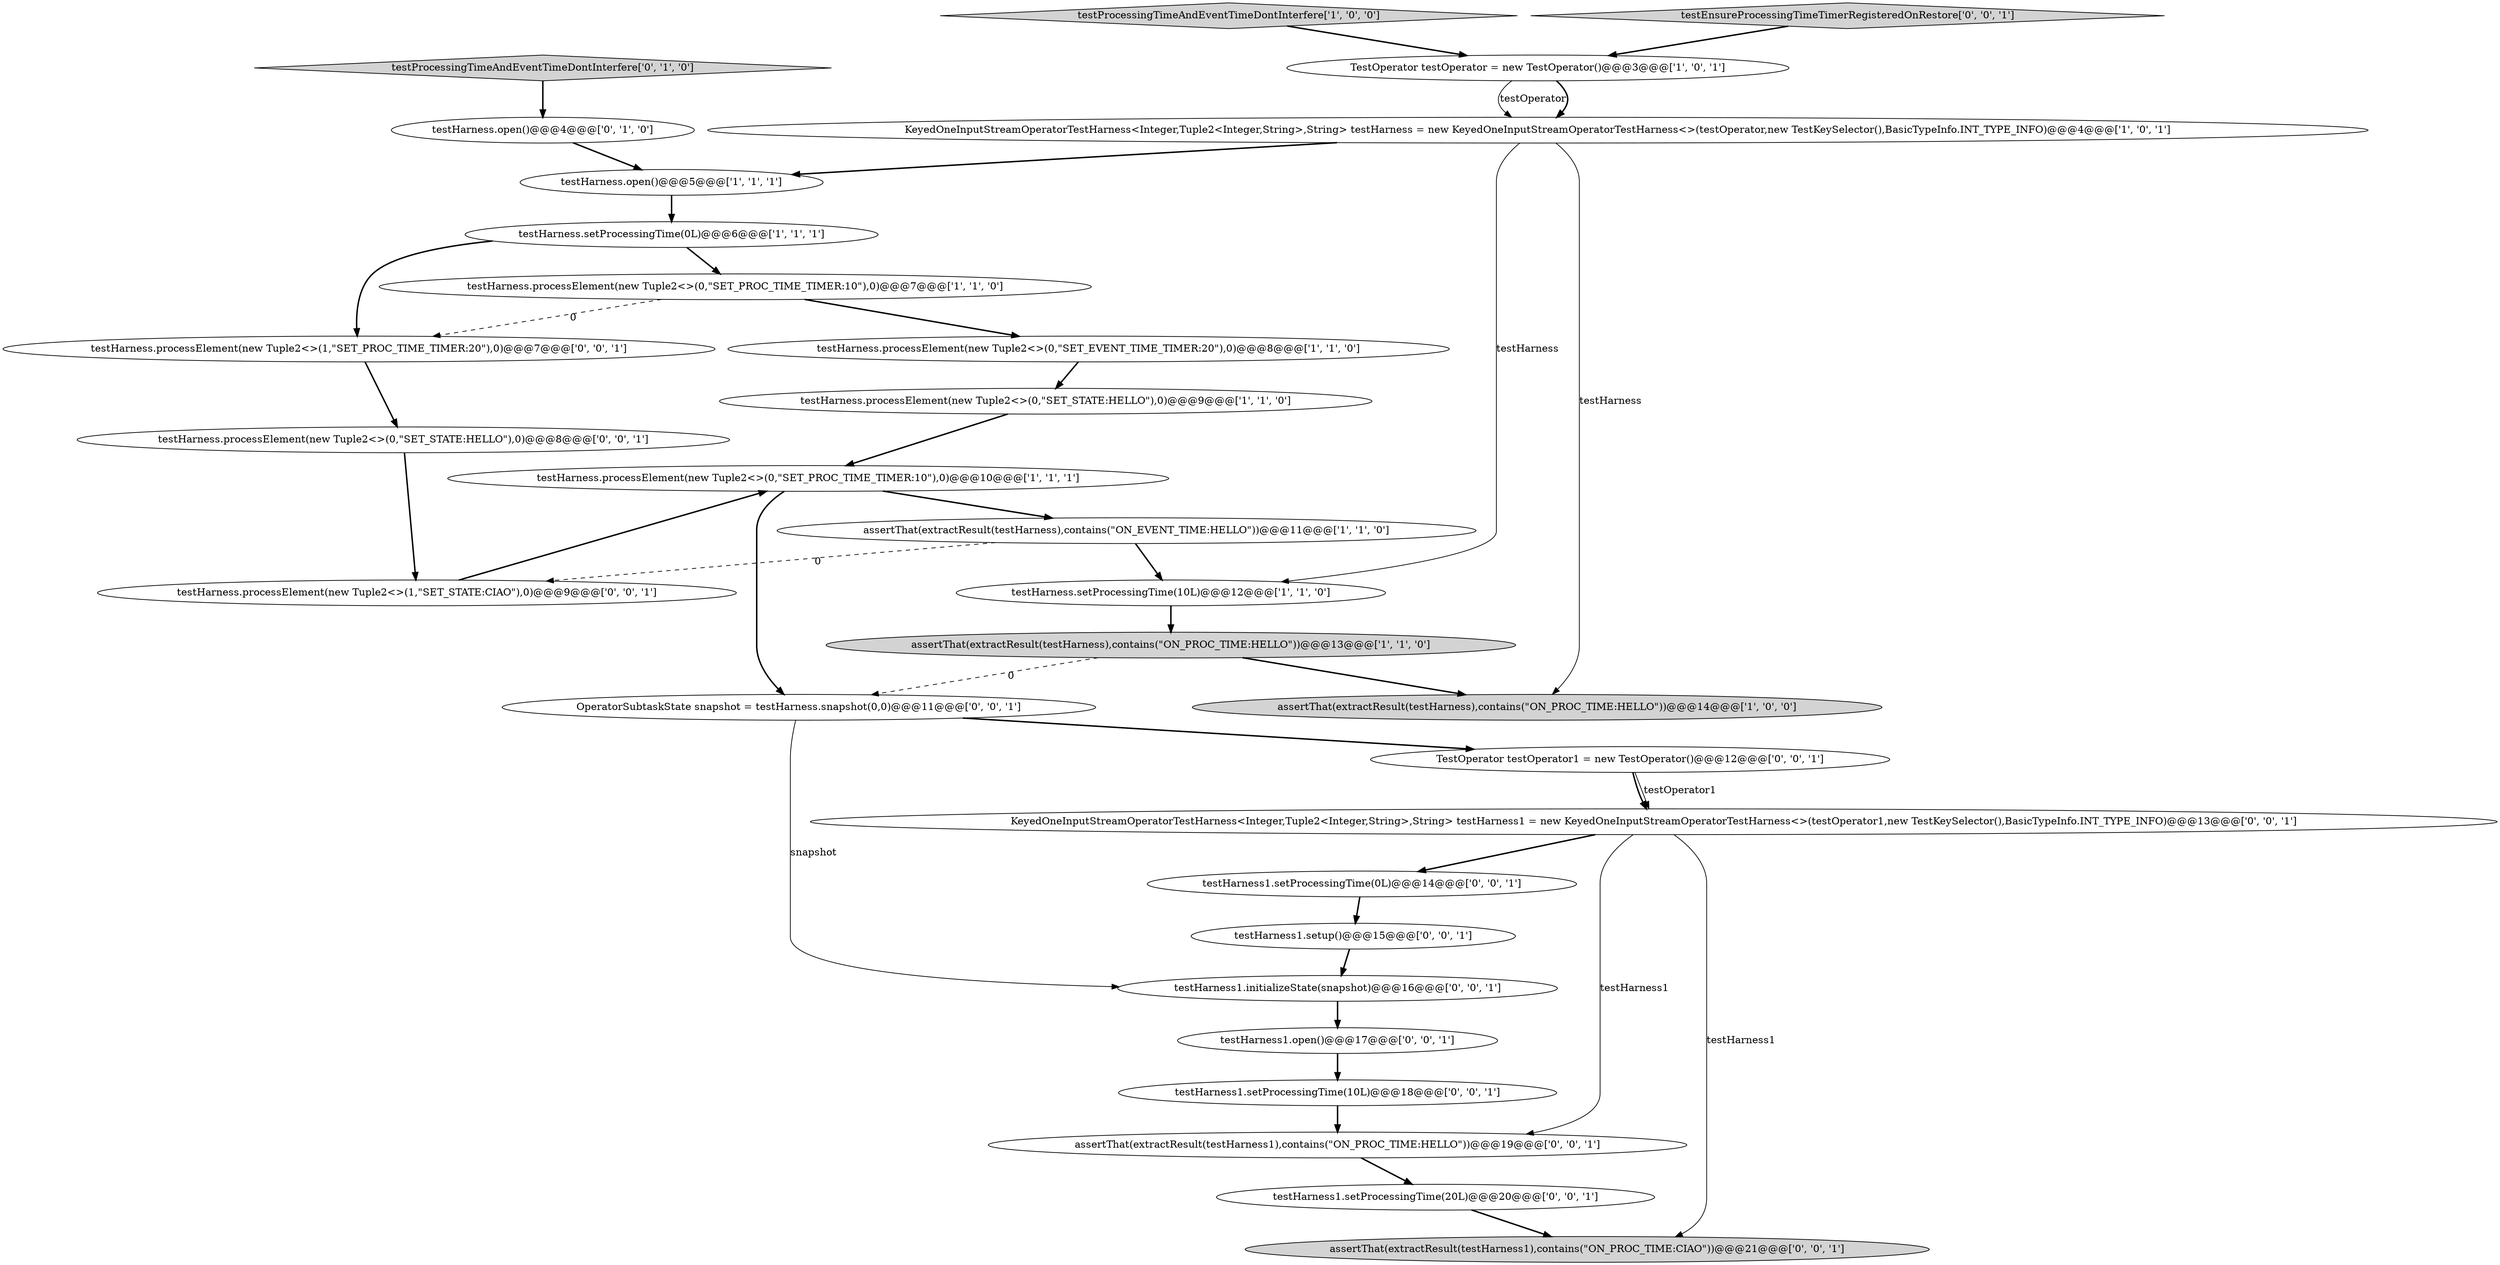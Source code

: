 digraph {
15 [style = filled, label = "testHarness1.setup()@@@15@@@['0', '0', '1']", fillcolor = white, shape = ellipse image = "AAA0AAABBB3BBB"];
1 [style = filled, label = "assertThat(extractResult(testHarness),contains(\"ON_PROC_TIME:HELLO\"))@@@13@@@['1', '1', '0']", fillcolor = lightgray, shape = ellipse image = "AAA0AAABBB1BBB"];
26 [style = filled, label = "testHarness.processElement(new Tuple2<>(0,\"SET_STATE:HELLO\"),0)@@@8@@@['0', '0', '1']", fillcolor = white, shape = ellipse image = "AAA0AAABBB3BBB"];
6 [style = filled, label = "assertThat(extractResult(testHarness),contains(\"ON_PROC_TIME:HELLO\"))@@@14@@@['1', '0', '0']", fillcolor = lightgray, shape = ellipse image = "AAA0AAABBB1BBB"];
27 [style = filled, label = "testHarness1.open()@@@17@@@['0', '0', '1']", fillcolor = white, shape = ellipse image = "AAA0AAABBB3BBB"];
25 [style = filled, label = "testHarness.processElement(new Tuple2<>(1,\"SET_STATE:CIAO\"),0)@@@9@@@['0', '0', '1']", fillcolor = white, shape = ellipse image = "AAA0AAABBB3BBB"];
5 [style = filled, label = "testHarness.processElement(new Tuple2<>(0,\"SET_EVENT_TIME_TIMER:20\"),0)@@@8@@@['1', '1', '0']", fillcolor = white, shape = ellipse image = "AAA0AAABBB1BBB"];
17 [style = filled, label = "assertThat(extractResult(testHarness1),contains(\"ON_PROC_TIME:CIAO\"))@@@21@@@['0', '0', '1']", fillcolor = lightgray, shape = ellipse image = "AAA0AAABBB3BBB"];
9 [style = filled, label = "testProcessingTimeAndEventTimeDontInterfere['1', '0', '0']", fillcolor = lightgray, shape = diamond image = "AAA0AAABBB1BBB"];
21 [style = filled, label = "TestOperator testOperator1 = new TestOperator()@@@12@@@['0', '0', '1']", fillcolor = white, shape = ellipse image = "AAA0AAABBB3BBB"];
28 [style = filled, label = "testHarness1.initializeState(snapshot)@@@16@@@['0', '0', '1']", fillcolor = white, shape = ellipse image = "AAA0AAABBB3BBB"];
8 [style = filled, label = "testHarness.setProcessingTime(10L)@@@12@@@['1', '1', '0']", fillcolor = white, shape = ellipse image = "AAA0AAABBB1BBB"];
2 [style = filled, label = "KeyedOneInputStreamOperatorTestHarness<Integer,Tuple2<Integer,String>,String> testHarness = new KeyedOneInputStreamOperatorTestHarness<>(testOperator,new TestKeySelector(),BasicTypeInfo.INT_TYPE_INFO)@@@4@@@['1', '0', '1']", fillcolor = white, shape = ellipse image = "AAA0AAABBB1BBB"];
23 [style = filled, label = "testHarness1.setProcessingTime(0L)@@@14@@@['0', '0', '1']", fillcolor = white, shape = ellipse image = "AAA0AAABBB3BBB"];
10 [style = filled, label = "TestOperator testOperator = new TestOperator()@@@3@@@['1', '0', '1']", fillcolor = white, shape = ellipse image = "AAA0AAABBB1BBB"];
7 [style = filled, label = "testHarness.setProcessingTime(0L)@@@6@@@['1', '1', '1']", fillcolor = white, shape = ellipse image = "AAA0AAABBB1BBB"];
19 [style = filled, label = "testHarness1.setProcessingTime(20L)@@@20@@@['0', '0', '1']", fillcolor = white, shape = ellipse image = "AAA0AAABBB3BBB"];
24 [style = filled, label = "testEnsureProcessingTimeTimerRegisteredOnRestore['0', '0', '1']", fillcolor = lightgray, shape = diamond image = "AAA0AAABBB3BBB"];
3 [style = filled, label = "assertThat(extractResult(testHarness),contains(\"ON_EVENT_TIME:HELLO\"))@@@11@@@['1', '1', '0']", fillcolor = white, shape = ellipse image = "AAA0AAABBB1BBB"];
12 [style = filled, label = "testHarness.processElement(new Tuple2<>(0,\"SET_PROC_TIME_TIMER:10\"),0)@@@7@@@['1', '1', '0']", fillcolor = white, shape = ellipse image = "AAA0AAABBB1BBB"];
29 [style = filled, label = "assertThat(extractResult(testHarness1),contains(\"ON_PROC_TIME:HELLO\"))@@@19@@@['0', '0', '1']", fillcolor = white, shape = ellipse image = "AAA0AAABBB3BBB"];
20 [style = filled, label = "KeyedOneInputStreamOperatorTestHarness<Integer,Tuple2<Integer,String>,String> testHarness1 = new KeyedOneInputStreamOperatorTestHarness<>(testOperator1,new TestKeySelector(),BasicTypeInfo.INT_TYPE_INFO)@@@13@@@['0', '0', '1']", fillcolor = white, shape = ellipse image = "AAA0AAABBB3BBB"];
18 [style = filled, label = "testHarness.processElement(new Tuple2<>(1,\"SET_PROC_TIME_TIMER:20\"),0)@@@7@@@['0', '0', '1']", fillcolor = white, shape = ellipse image = "AAA0AAABBB3BBB"];
14 [style = filled, label = "testProcessingTimeAndEventTimeDontInterfere['0', '1', '0']", fillcolor = lightgray, shape = diamond image = "AAA0AAABBB2BBB"];
11 [style = filled, label = "testHarness.processElement(new Tuple2<>(0,\"SET_PROC_TIME_TIMER:10\"),0)@@@10@@@['1', '1', '1']", fillcolor = white, shape = ellipse image = "AAA0AAABBB1BBB"];
4 [style = filled, label = "testHarness.open()@@@5@@@['1', '1', '1']", fillcolor = white, shape = ellipse image = "AAA0AAABBB1BBB"];
13 [style = filled, label = "testHarness.open()@@@4@@@['0', '1', '0']", fillcolor = white, shape = ellipse image = "AAA0AAABBB2BBB"];
22 [style = filled, label = "OperatorSubtaskState snapshot = testHarness.snapshot(0,0)@@@11@@@['0', '0', '1']", fillcolor = white, shape = ellipse image = "AAA0AAABBB3BBB"];
16 [style = filled, label = "testHarness1.setProcessingTime(10L)@@@18@@@['0', '0', '1']", fillcolor = white, shape = ellipse image = "AAA0AAABBB3BBB"];
0 [style = filled, label = "testHarness.processElement(new Tuple2<>(0,\"SET_STATE:HELLO\"),0)@@@9@@@['1', '1', '0']", fillcolor = white, shape = ellipse image = "AAA0AAABBB1BBB"];
10->2 [style = solid, label="testOperator"];
11->3 [style = bold, label=""];
20->23 [style = bold, label=""];
11->22 [style = bold, label=""];
29->19 [style = bold, label=""];
4->7 [style = bold, label=""];
10->2 [style = bold, label=""];
2->4 [style = bold, label=""];
13->4 [style = bold, label=""];
23->15 [style = bold, label=""];
1->22 [style = dashed, label="0"];
2->6 [style = solid, label="testHarness"];
7->18 [style = bold, label=""];
14->13 [style = bold, label=""];
24->10 [style = bold, label=""];
22->28 [style = solid, label="snapshot"];
0->11 [style = bold, label=""];
1->6 [style = bold, label=""];
18->26 [style = bold, label=""];
3->25 [style = dashed, label="0"];
27->16 [style = bold, label=""];
25->11 [style = bold, label=""];
8->1 [style = bold, label=""];
28->27 [style = bold, label=""];
16->29 [style = bold, label=""];
15->28 [style = bold, label=""];
2->8 [style = solid, label="testHarness"];
26->25 [style = bold, label=""];
12->5 [style = bold, label=""];
5->0 [style = bold, label=""];
12->18 [style = dashed, label="0"];
7->12 [style = bold, label=""];
21->20 [style = bold, label=""];
19->17 [style = bold, label=""];
3->8 [style = bold, label=""];
21->20 [style = solid, label="testOperator1"];
22->21 [style = bold, label=""];
20->29 [style = solid, label="testHarness1"];
9->10 [style = bold, label=""];
20->17 [style = solid, label="testHarness1"];
}
